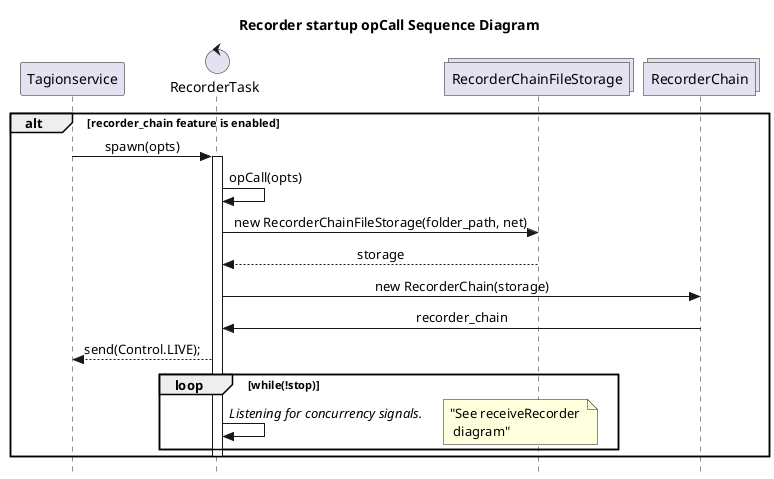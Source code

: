 @startuml

skinparam Style strictuml
skinparam SequenceMessageAlign center
hide empty description
title Recorder startup opCall Sequence Diagram

participant Tagionservice as task
control RecorderTask as recordertask
collections RecorderChainFileStorage as storage
collections RecorderChain as chain

alt recorder_chain feature is enabled 
    task -> recordertask : spawn(opts)
activate recordertask
recordertask -> recordertask : opCall(opts)
recordertask -> storage : new RecorderChainFileStorage(folder_path, net)
storage --> recordertask : storage
recordertask -> chain : new RecorderChain(storage)
chain -> recordertask : recorder_chain

recordertask --> task : send(Control.LIVE);

loop while(!stop)
    recordertask -> recordertask : //Listening for concurrency signals.//
    note right : "See receiveRecorder \n diagram" 
end
deactivate recordertask


end


@enduml
